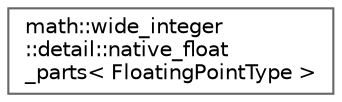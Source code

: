 digraph "Graphical Class Hierarchy"
{
 // LATEX_PDF_SIZE
  bgcolor="transparent";
  edge [fontname=Helvetica,fontsize=10,labelfontname=Helvetica,labelfontsize=10];
  node [fontname=Helvetica,fontsize=10,shape=box,height=0.2,width=0.4];
  rankdir="LR";
  Node0 [label="math::wide_integer\l::detail::native_float\l_parts\< FloatingPointType \>",height=0.2,width=0.4,color="grey40", fillcolor="white", style="filled",URL="$classmath_1_1wide__integer_1_1detail_1_1native__float__parts.html",tooltip=" "];
}
